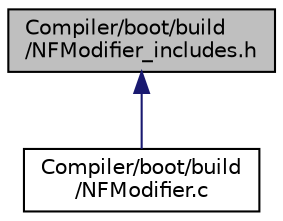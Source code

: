 digraph "Compiler/boot/build/NFModifier_includes.h"
{
  edge [fontname="Helvetica",fontsize="10",labelfontname="Helvetica",labelfontsize="10"];
  node [fontname="Helvetica",fontsize="10",shape=record];
  Node13 [label="Compiler/boot/build\l/NFModifier_includes.h",height=0.2,width=0.4,color="black", fillcolor="grey75", style="filled", fontcolor="black"];
  Node13 -> Node14 [dir="back",color="midnightblue",fontsize="10",style="solid",fontname="Helvetica"];
  Node14 [label="Compiler/boot/build\l/NFModifier.c",height=0.2,width=0.4,color="black", fillcolor="white", style="filled",URL="$d1/d3e/_n_f_modifier_8c.html"];
}
